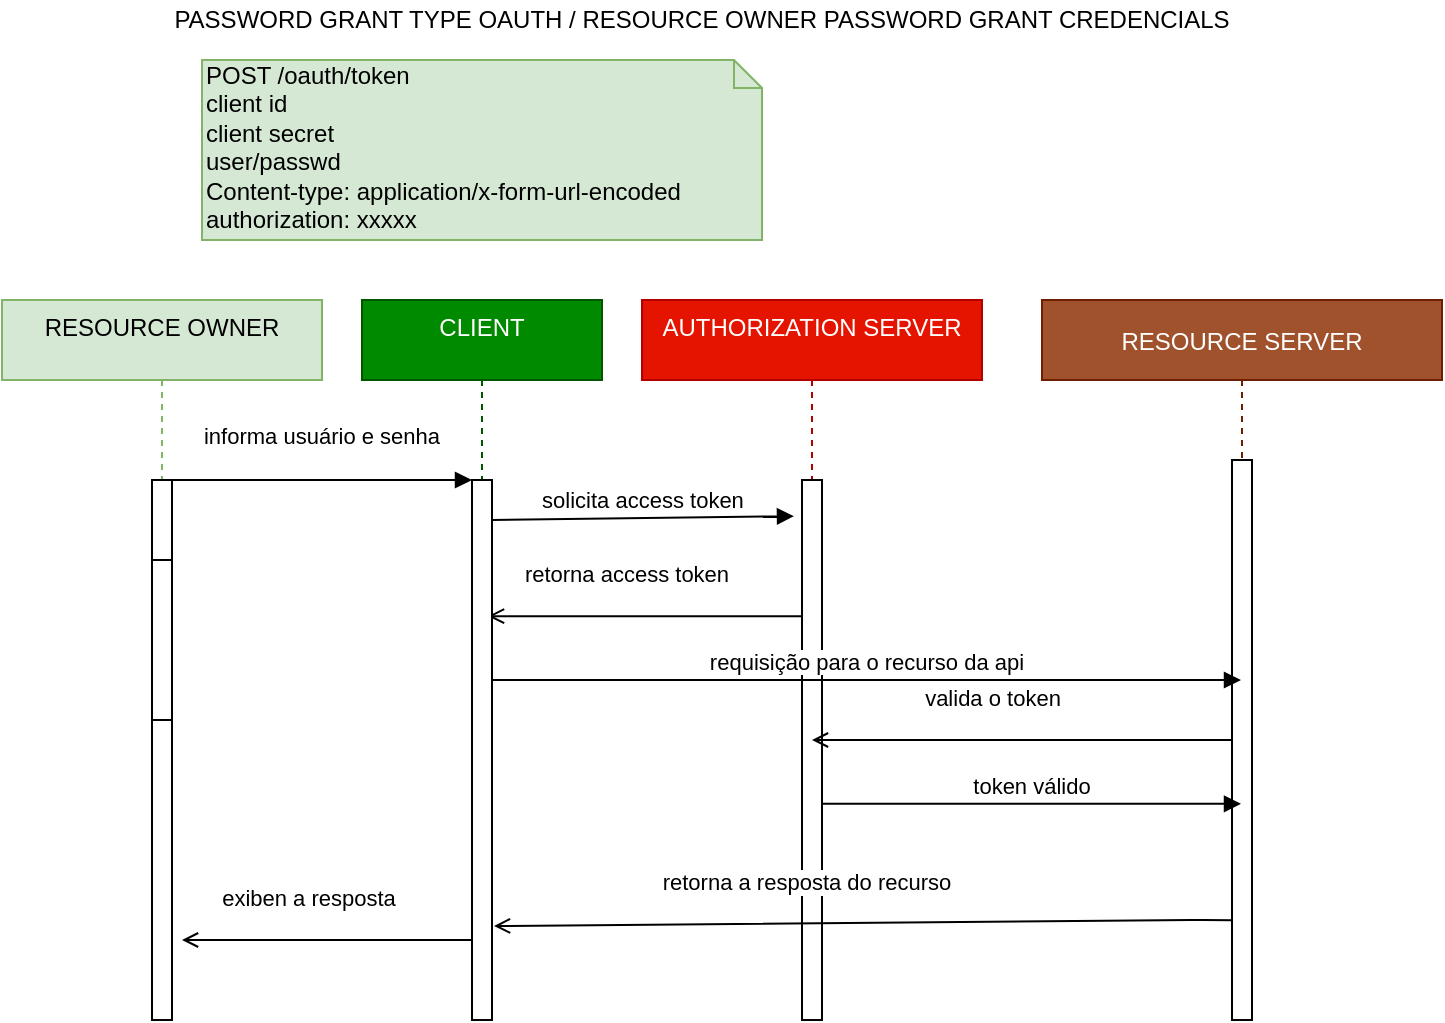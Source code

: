 <mxfile version="13.5.8" type="github">
  <diagram id="kgpKYQtTHZ0yAKxKKP6v" name="Page-1">
    <mxGraphModel dx="1422" dy="718" grid="1" gridSize="10" guides="1" tooltips="1" connect="1" arrows="1" fold="1" page="1" pageScale="1" pageWidth="850" pageHeight="1100" math="0" shadow="0">
      <root>
        <mxCell id="0" />
        <mxCell id="1" parent="0" />
        <mxCell id="T88DtCQZZg7QCp135GKr-12" value="&lt;div&gt;retorna access token&lt;/div&gt;" style="html=1;verticalAlign=bottom;endArrow=open;entryX=0.525;entryY=0.527;entryDx=0;entryDy=0;entryPerimeter=0;" edge="1" parent="1" source="T88DtCQZZg7QCp135GKr-1" target="3nuBFxr9cyL0pnOWT2aG-5">
          <mxGeometry x="0.156" y="-12" relative="1" as="geometry">
            <mxPoint x="330" y="309.5" as="sourcePoint" />
            <mxPoint x="248" y="315" as="targetPoint" />
            <mxPoint x="1" as="offset" />
          </mxGeometry>
        </mxCell>
        <mxCell id="3nuBFxr9cyL0pnOWT2aG-8" value="informa usuário e senha&#xa;" style="verticalAlign=bottom;endArrow=block;entryX=0;entryY=0;shadow=0;strokeWidth=1;" parent="1" source="3nuBFxr9cyL0pnOWT2aG-2" target="3nuBFxr9cyL0pnOWT2aG-6" edge="1">
          <mxGeometry relative="1" as="geometry">
            <mxPoint x="275" y="160" as="sourcePoint" />
          </mxGeometry>
        </mxCell>
        <mxCell id="T88DtCQZZg7QCp135GKr-1" value="AUTHORIZATION SERVER&#xa;" style="shape=umlLifeline;perimeter=lifelinePerimeter;container=1;collapsible=0;recursiveResize=0;rounded=0;shadow=0;strokeWidth=1;fillColor=#e51400;strokeColor=#B20000;fontColor=#ffffff;" vertex="1" parent="1">
          <mxGeometry x="320" y="160" width="170" height="360" as="geometry" />
        </mxCell>
        <mxCell id="T88DtCQZZg7QCp135GKr-2" value="" style="points=[];perimeter=orthogonalPerimeter;rounded=0;shadow=0;strokeWidth=1;" vertex="1" parent="T88DtCQZZg7QCp135GKr-1">
          <mxGeometry x="80" y="90" width="10" height="270" as="geometry" />
        </mxCell>
        <mxCell id="T88DtCQZZg7QCp135GKr-3" value="RESOURCE SERVER" style="shape=umlLifeline;perimeter=lifelinePerimeter;container=0;collapsible=0;recursiveResize=0;rounded=0;shadow=0;strokeWidth=1;fillColor=#a0522d;strokeColor=#6D1F00;fontColor=#ffffff;" vertex="1" parent="1">
          <mxGeometry x="520" y="160" width="200" height="300" as="geometry" />
        </mxCell>
        <mxCell id="T88DtCQZZg7QCp135GKr-5" value="PASSWORD GRANT TYPE OAUTH / RESOURCE OWNER PASSWORD GRANT CREDENCIALS" style="text;html=1;strokeColor=none;fillColor=none;align=center;verticalAlign=middle;whiteSpace=wrap;rounded=0;" vertex="1" parent="1">
          <mxGeometry x="30" y="10" width="640" height="20" as="geometry" />
        </mxCell>
        <mxCell id="T88DtCQZZg7QCp135GKr-7" value="" style="group" vertex="1" connectable="0" parent="1">
          <mxGeometry y="160" width="160" height="360" as="geometry" />
        </mxCell>
        <mxCell id="3nuBFxr9cyL0pnOWT2aG-1" value="RESOURCE OWNER&#xa;" style="shape=umlLifeline;perimeter=lifelinePerimeter;container=1;collapsible=0;recursiveResize=0;rounded=0;shadow=0;strokeWidth=1;fillColor=#d5e8d4;strokeColor=#82b366;" parent="T88DtCQZZg7QCp135GKr-7" vertex="1">
          <mxGeometry width="160" height="300" as="geometry" />
        </mxCell>
        <mxCell id="3nuBFxr9cyL0pnOWT2aG-2" value="" style="points=[];perimeter=orthogonalPerimeter;rounded=0;shadow=0;strokeWidth=1;" parent="T88DtCQZZg7QCp135GKr-7" vertex="1">
          <mxGeometry x="75" y="90" width="10" height="270" as="geometry" />
        </mxCell>
        <mxCell id="3nuBFxr9cyL0pnOWT2aG-4" value="" style="points=[];perimeter=orthogonalPerimeter;rounded=0;shadow=0;strokeWidth=1;" parent="T88DtCQZZg7QCp135GKr-7" vertex="1">
          <mxGeometry x="75" y="130" width="10" height="80" as="geometry" />
        </mxCell>
        <mxCell id="T88DtCQZZg7QCp135GKr-17" value="exiben a resposta" style="html=1;verticalAlign=bottom;endArrow=open;" edge="1" parent="T88DtCQZZg7QCp135GKr-7">
          <mxGeometry x="0.156" y="-12" relative="1" as="geometry">
            <mxPoint x="236.5" y="320.0" as="sourcePoint" />
            <mxPoint x="90" y="320" as="targetPoint" />
            <mxPoint x="1" as="offset" />
          </mxGeometry>
        </mxCell>
        <mxCell id="T88DtCQZZg7QCp135GKr-4" value="" style="points=[];perimeter=orthogonalPerimeter;rounded=0;shadow=0;strokeWidth=1;" vertex="1" parent="1">
          <mxGeometry x="615" y="240" width="10" height="280" as="geometry" />
        </mxCell>
        <mxCell id="T88DtCQZZg7QCp135GKr-8" value="solicita access token" style="verticalAlign=bottom;endArrow=block;shadow=0;strokeWidth=1;entryX=-0.4;entryY=0.067;entryDx=0;entryDy=0;entryPerimeter=0;" edge="1" parent="1" target="T88DtCQZZg7QCp135GKr-2">
          <mxGeometry relative="1" as="geometry">
            <mxPoint x="245" y="270.0" as="sourcePoint" />
            <mxPoint x="400" y="272" as="targetPoint" />
          </mxGeometry>
        </mxCell>
        <mxCell id="T88DtCQZZg7QCp135GKr-10" value="" style="group" vertex="1" connectable="0" parent="1">
          <mxGeometry x="180" y="160" width="120" height="360" as="geometry" />
        </mxCell>
        <mxCell id="3nuBFxr9cyL0pnOWT2aG-5" value="CLIENT &#xa;" style="shape=umlLifeline;perimeter=lifelinePerimeter;container=0;collapsible=0;recursiveResize=0;rounded=0;shadow=0;strokeWidth=1;fillColor=#008a00;strokeColor=#005700;fontColor=#ffffff;" parent="T88DtCQZZg7QCp135GKr-10" vertex="1">
          <mxGeometry width="120" height="300" as="geometry" />
        </mxCell>
        <mxCell id="3nuBFxr9cyL0pnOWT2aG-6" value="" style="points=[];perimeter=orthogonalPerimeter;rounded=0;shadow=0;strokeWidth=1;" parent="T88DtCQZZg7QCp135GKr-10" vertex="1">
          <mxGeometry x="55" y="90" width="10" height="270" as="geometry" />
        </mxCell>
        <mxCell id="T88DtCQZZg7QCp135GKr-13" value="requisição para o recurso da api" style="verticalAlign=bottom;endArrow=block;shadow=0;strokeWidth=1;" edge="1" parent="T88DtCQZZg7QCp135GKr-10" target="T88DtCQZZg7QCp135GKr-3">
          <mxGeometry relative="1" as="geometry">
            <mxPoint x="65" y="190.0" as="sourcePoint" />
            <mxPoint x="330" y="210" as="targetPoint" />
          </mxGeometry>
        </mxCell>
        <mxCell id="T88DtCQZZg7QCp135GKr-11" value="&lt;div&gt;POST /oauth/token&lt;/div&gt;&lt;div&gt;client id &lt;br&gt;&lt;/div&gt;&lt;div&gt;client secret&lt;/div&gt;&lt;div&gt;user/passwd&lt;/div&gt;&lt;div&gt;Content-type: application/x-form-url-encoded&lt;/div&gt;&lt;div&gt;authorization: xxxxx&lt;br&gt;&lt;/div&gt;" style="shape=note;whiteSpace=wrap;html=1;size=14;verticalAlign=top;align=left;spacingTop=-6;rounded=0;shadow=0;strokeColor=#82b366;strokeWidth=1;fillColor=#d5e8d4;" vertex="1" parent="1">
          <mxGeometry x="100" y="40" width="280" height="90" as="geometry" />
        </mxCell>
        <mxCell id="T88DtCQZZg7QCp135GKr-14" value="valida o token" style="html=1;verticalAlign=bottom;endArrow=open;" edge="1" parent="1" target="T88DtCQZZg7QCp135GKr-1">
          <mxGeometry x="0.156" y="-12" relative="1" as="geometry">
            <mxPoint x="615" y="380.0" as="sourcePoint" />
            <mxPoint x="420" y="379" as="targetPoint" />
            <mxPoint x="1" as="offset" />
          </mxGeometry>
        </mxCell>
        <mxCell id="T88DtCQZZg7QCp135GKr-15" value="token válido" style="verticalAlign=bottom;endArrow=block;shadow=0;strokeWidth=1;" edge="1" parent="1" target="T88DtCQZZg7QCp135GKr-3">
          <mxGeometry relative="1" as="geometry">
            <mxPoint x="410" y="411.91" as="sourcePoint" />
            <mxPoint x="561" y="410" as="targetPoint" />
          </mxGeometry>
        </mxCell>
        <mxCell id="T88DtCQZZg7QCp135GKr-16" value="retorna a resposta do recurso" style="html=1;verticalAlign=bottom;endArrow=open;entryX=1.1;entryY=0.826;entryDx=0;entryDy=0;entryPerimeter=0;" edge="1" parent="1" target="3nuBFxr9cyL0pnOWT2aG-6">
          <mxGeometry x="0.156" y="-12" relative="1" as="geometry">
            <mxPoint x="615" y="470.1" as="sourcePoint" />
            <mxPoint x="453.5" y="470.1" as="targetPoint" />
            <mxPoint x="1" as="offset" />
            <Array as="points">
              <mxPoint x="590.5" y="470" />
            </Array>
          </mxGeometry>
        </mxCell>
      </root>
    </mxGraphModel>
  </diagram>
</mxfile>

